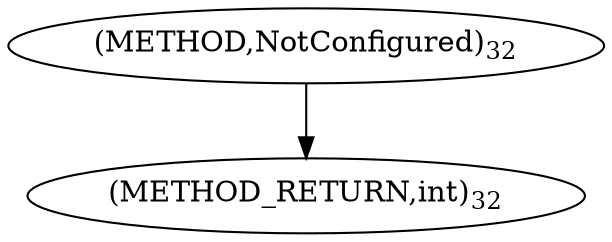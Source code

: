 digraph "NotConfigured" {  
"28971" [label = <(METHOD,NotConfigured)<SUB>32</SUB>> ]
"28974" [label = <(METHOD_RETURN,int)<SUB>32</SUB>> ]
  "28971" -> "28974" 
}
